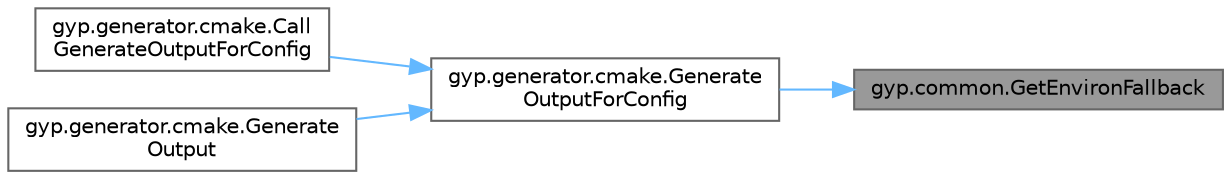 digraph "gyp.common.GetEnvironFallback"
{
 // LATEX_PDF_SIZE
  bgcolor="transparent";
  edge [fontname=Helvetica,fontsize=10,labelfontname=Helvetica,labelfontsize=10];
  node [fontname=Helvetica,fontsize=10,shape=box,height=0.2,width=0.4];
  rankdir="RL";
  Node1 [id="Node000001",label="gyp.common.GetEnvironFallback",height=0.2,width=0.4,color="gray40", fillcolor="grey60", style="filled", fontcolor="black",tooltip=" "];
  Node1 -> Node2 [id="edge4_Node000001_Node000002",dir="back",color="steelblue1",style="solid",tooltip=" "];
  Node2 [id="Node000002",label="gyp.generator.cmake.Generate\lOutputForConfig",height=0.2,width=0.4,color="grey40", fillcolor="white", style="filled",URL="$namespacegyp_1_1generator_1_1cmake.html#a165dcf6424838a1400df19070be8b2ff",tooltip=" "];
  Node2 -> Node3 [id="edge5_Node000002_Node000003",dir="back",color="steelblue1",style="solid",tooltip=" "];
  Node3 [id="Node000003",label="gyp.generator.cmake.Call\lGenerateOutputForConfig",height=0.2,width=0.4,color="grey40", fillcolor="white", style="filled",URL="$namespacegyp_1_1generator_1_1cmake.html#adf0ee6fbcd0833c9f6b2023f1e38a92b",tooltip=" "];
  Node2 -> Node4 [id="edge6_Node000002_Node000004",dir="back",color="steelblue1",style="solid",tooltip=" "];
  Node4 [id="Node000004",label="gyp.generator.cmake.Generate\lOutput",height=0.2,width=0.4,color="grey40", fillcolor="white", style="filled",URL="$namespacegyp_1_1generator_1_1cmake.html#af5d8157ae03ee9d229bf36a2e99d7dec",tooltip=" "];
}
